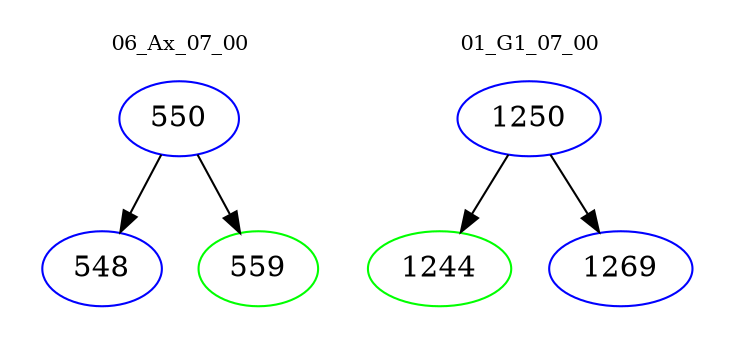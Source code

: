 digraph{
subgraph cluster_0 {
color = white
label = "06_Ax_07_00";
fontsize=10;
T0_550 [label="550", color="blue"]
T0_550 -> T0_548 [color="black"]
T0_548 [label="548", color="blue"]
T0_550 -> T0_559 [color="black"]
T0_559 [label="559", color="green"]
}
subgraph cluster_1 {
color = white
label = "01_G1_07_00";
fontsize=10;
T1_1250 [label="1250", color="blue"]
T1_1250 -> T1_1244 [color="black"]
T1_1244 [label="1244", color="green"]
T1_1250 -> T1_1269 [color="black"]
T1_1269 [label="1269", color="blue"]
}
}
